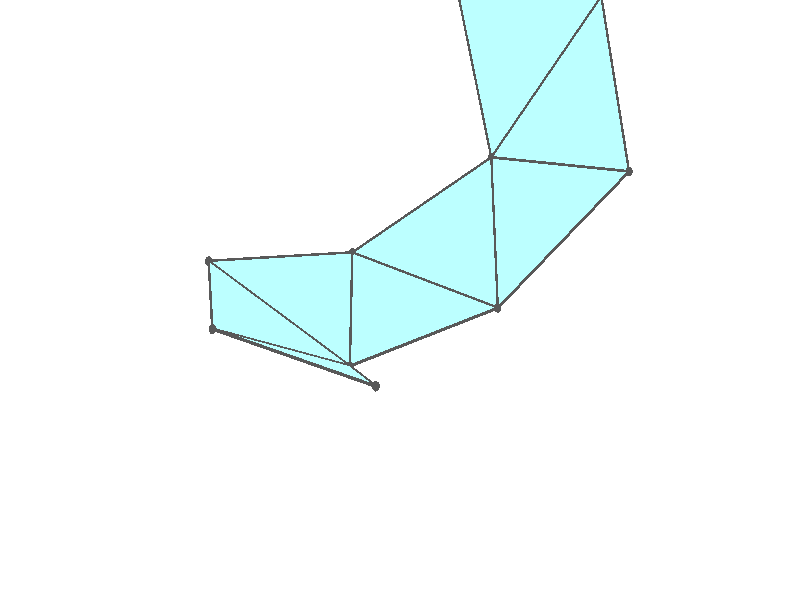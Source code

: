 #version 3.7;
global_settings{assumed_gamma 1.0}
camera{perspective location <18.750000000000000000000000, 10.825317547305481014063844, 12.499999999999996447286321> right <0.133333333333333331482962, -0.230940107675850353485814, -0.000000000000000000000000> up <-0.064951905283832905846353, -0.037499999999999998612221, 0.129903810567665811692706> direction <0.750000000000000111022302, 0.433012701892219298294151, 0.499999999999999944488849> sky <-0.433012701892219298294151, -0.249999999999999944488849, 0.866025403784438707610605> look_at <18.000000000000000000000000, 10.392304845413262270881205, 11.999999999999996447286321>}
light_source{<18.750000000000000000000000, 10.825317547305481014063844, 12.499999999999996447286321> rgb<1.0,1.0,1.0>}
background{rgb<1,1,1>}
union{union{object{union{sphere{<-0.408248290463862795185435, 0.707106781186547461715008, -0.057747735703272073948256>,0.029999999999999998889777}sphere{<-0.408248290463863350296947, -0.707106781186547350692706, -0.057747735703272073948256>,0.029999999999999998889777}sphere{<0.816496580927725923437777, -0.000000000000000199983985, -0.057747735703272073948256>,0.029999999999999998889777}} pigment{rgb<0.1,0.1,0.1>}}object{union{cylinder{<-0.408248290463862795185435, 0.707106781186547461715008, -0.057747735703272073948256>,<-0.408248290463863350296947, -0.707106781186547350692706, -0.057747735703272073948256>,0.010000000000000000208167}cylinder{<-0.408248290463863350296947, -0.707106781186547350692706, -0.057747735703272073948256>,<0.816496580927725923437777, -0.000000000000000199983985, -0.057747735703272073948256>,0.010000000000000000208167}cylinder{<0.816496580927725923437777, -0.000000000000000199983985, -0.057747735703272073948256>,<-0.408248290463862795185435, 0.707106781186547461715008, -0.057747735703272073948256>,0.010000000000000000208167}} pigment{rgb<0.1,0.1,0.1>}}object{polygon{3.000000000000000000000000,<-0.408248290463862795185435, 0.707106781186547461715008, -0.057747735703272073948256>,<-0.408248290463863350296947, -0.707106781186547350692706, -0.057747735703272073948256>,<0.816496580927725923437777, -0.000000000000000199983985, -0.057747735703272073948256>} pigment{rgbft<0.5,1.0,1.0,0.1,0.1>}}}union{object{union{sphere{<-0.408248290463862739674283, 0.707106781186547461715008, -0.057747735703272046192680>,0.029999999999999998889777}sphere{<-0.408248290463863239274644, -0.707106781186547350692706, -0.057747735703272073948256>,0.029999999999999998889777}sphere{<-1.585872182412600528422786, 0.000000000000000705802598, 0.278707267397451996515656>,0.029999999999999998889777}} pigment{rgb<0.1,0.1,0.1>}}object{union{cylinder{<-0.408248290463862739674283, 0.707106781186547461715008, -0.057747735703272046192680>,<-0.408248290463863239274644, -0.707106781186547350692706, -0.057747735703272073948256>,0.010000000000000000208167}cylinder{<-0.408248290463863239274644, -0.707106781186547350692706, -0.057747735703272073948256>,<-1.585872182412600528422786, 0.000000000000000705802598, 0.278707267397451996515656>,0.010000000000000000208167}cylinder{<-1.585872182412600528422786, 0.000000000000000705802598, 0.278707267397451996515656>,<-0.408248290463862739674283, 0.707106781186547461715008, -0.057747735703272046192680>,0.010000000000000000208167}} pigment{rgb<0.1,0.1,0.1>}}object{polygon{3.000000000000000000000000,<-0.408248290463862739674283, 0.707106781186547461715008, -0.057747735703272046192680>,<-0.408248290463863239274644, -0.707106781186547350692706, -0.057747735703272073948256>,<-1.585872182412600528422786, 0.000000000000000705802598, 0.278707267397451996515656>} pigment{rgbft<0.5,1.0,1.0,0.1,0.1>}}}union{object{union{sphere{<-0.408248290463862739674283, 0.707106781186547683759613, -0.057747735703272518037465>,0.029999999999999998889777}sphere{<-1.470789141033276736791890, 1.373405597124382149232247, 0.595745055956333979807482>,0.029999999999999998889777}sphere{<-1.585872182412600750467391, 0.000000000000000888178420, 0.278707267397451718959900>,0.029999999999999998889777}} pigment{rgb<0.1,0.1,0.1>}}object{union{cylinder{<-0.408248290463862739674283, 0.707106781186547683759613, -0.057747735703272518037465>,<-1.470789141033276736791890, 1.373405597124382149232247, 0.595745055956333979807482>,0.010000000000000000208167}cylinder{<-1.470789141033276736791890, 1.373405597124382149232247, 0.595745055956333979807482>,<-1.585872182412600750467391, 0.000000000000000888178420, 0.278707267397451718959900>,0.010000000000000000208167}cylinder{<-1.585872182412600750467391, 0.000000000000000888178420, 0.278707267397451718959900>,<-0.408248290463862739674283, 0.707106781186547683759613, -0.057747735703272518037465>,0.010000000000000000208167}} pigment{rgb<0.1,0.1,0.1>}}object{polygon{3.000000000000000000000000,<-0.408248290463862739674283, 0.707106781186547683759613, -0.057747735703272518037465>,<-1.470789141033276736791890, 1.373405597124382149232247, 0.595745055956333979807482>,<-1.585872182412600750467391, 0.000000000000000888178420, 0.278707267397451718959900>} pigment{rgbft<0.5,1.0,1.0,0.1,0.1>}}}union{object{union{sphere{<-2.472009507541407913322473, 0.587037961182923506697762, 1.211524008855151102181935>,0.029999999999999998889777}sphere{<-1.470789141033276514747286, 1.373405597124382149232247, 0.595745055956333757762877>,0.029999999999999998889777}sphere{<-1.585872182412600750467391, 0.000000000000000915933995, 0.278707267397451552426446>,0.029999999999999998889777}} pigment{rgb<0.1,0.1,0.1>}}object{union{cylinder{<-2.472009507541407913322473, 0.587037961182923506697762, 1.211524008855151102181935>,<-1.470789141033276514747286, 1.373405597124382149232247, 0.595745055956333757762877>,0.010000000000000000208167}cylinder{<-1.470789141033276514747286, 1.373405597124382149232247, 0.595745055956333757762877>,<-1.585872182412600750467391, 0.000000000000000915933995, 0.278707267397451552426446>,0.010000000000000000208167}cylinder{<-1.585872182412600750467391, 0.000000000000000915933995, 0.278707267397451552426446>,<-2.472009507541407913322473, 0.587037961182923506697762, 1.211524008855151102181935>,0.010000000000000000208167}} pigment{rgb<0.1,0.1,0.1>}}object{polygon{3.000000000000000000000000,<-2.472009507541407913322473, 0.587037961182923506697762, 1.211524008855151102181935>,<-1.470789141033276514747286, 1.373405597124382149232247, 0.595745055956333757762877>,<-1.585872182412600750467391, 0.000000000000000915933995, 0.278707267397451552426446>} pigment{rgbft<0.5,1.0,1.0,0.1,0.1>}}}union{object{union{sphere{<-2.472009507541407913322473, 0.587037961182923506697762, 1.211524008855151102181935>,0.029999999999999998889777}sphere{<-2.352907416783882155186802, -0.820246288157788883133037, 1.138272841391874568017784>,0.029999999999999998889777}sphere{<-1.585872182412600972511996, 0.000000000000000666133815, 0.278707267397451163848388>,0.029999999999999998889777}} pigment{rgb<0.1,0.1,0.1>}}object{union{cylinder{<-2.472009507541407913322473, 0.587037961182923506697762, 1.211524008855151102181935>,<-2.352907416783882155186802, -0.820246288157788883133037, 1.138272841391874568017784>,0.010000000000000000208167}cylinder{<-2.352907416783882155186802, -0.820246288157788883133037, 1.138272841391874568017784>,<-1.585872182412600972511996, 0.000000000000000666133815, 0.278707267397451163848388>,0.010000000000000000208167}cylinder{<-1.585872182412600972511996, 0.000000000000000666133815, 0.278707267397451163848388>,<-2.472009507541407913322473, 0.587037961182923506697762, 1.211524008855151102181935>,0.010000000000000000208167}} pigment{rgb<0.1,0.1,0.1>}}object{polygon{3.000000000000000000000000,<-2.472009507541407913322473, 0.587037961182923506697762, 1.211524008855151102181935>,<-2.352907416783882155186802, -0.820246288157788883133037, 1.138272841391874568017784>,<-1.585872182412600972511996, 0.000000000000000666133815, 0.278707267397451163848388>} pigment{rgbft<0.5,1.0,1.0,0.1,0.1>}}}union{object{union{sphere{<0.792936091206299487055276, -1.373405597124381039009222, 0.278707267397451996515656>,0.029999999999999998889777}sphere{<-0.408248290463863128252342, -0.707106781186547239670404, -0.057747735703271879659226>,0.029999999999999998889777}sphere{<0.816496580927725812415474, -0.000000000000000444089210, -0.057747735703271851903651>,0.029999999999999998889777}} pigment{rgb<0.1,0.1,0.1>}}object{union{cylinder{<0.792936091206299487055276, -1.373405597124381039009222, 0.278707267397451996515656>,<-0.408248290463863128252342, -0.707106781186547239670404, -0.057747735703271879659226>,0.010000000000000000208167}cylinder{<-0.408248290463863128252342, -0.707106781186547239670404, -0.057747735703271879659226>,<0.816496580927725812415474, -0.000000000000000444089210, -0.057747735703271851903651>,0.010000000000000000208167}cylinder{<0.816496580927725812415474, -0.000000000000000444089210, -0.057747735703271851903651>,<0.792936091206299487055276, -1.373405597124381039009222, 0.278707267397451996515656>,0.010000000000000000208167}} pigment{rgb<0.1,0.1,0.1>}}object{polygon{3.000000000000000000000000,<0.792936091206299487055276, -1.373405597124381039009222, 0.278707267397451996515656>,<-0.408248290463863128252342, -0.707106781186547239670404, -0.057747735703271879659226>,<0.816496580927725812415474, -0.000000000000000444089210, -0.057747735703271851903651>} pigment{rgbft<0.5,1.0,1.0,0.1,0.1>}}}union{object{union{sphere{<0.792936091206299598077578, -1.373405597124381261053827, 0.278707267397451663448749>,0.029999999999999998889777}sphere{<1.924798707326088376134976, -0.587037961182921952385527, 0.595745055956333979807482>,0.029999999999999998889777}sphere{<0.816496580927725701393172, -0.000000000000000430211422, -0.057747735703272351504012>,0.029999999999999998889777}} pigment{rgb<0.1,0.1,0.1>}}object{union{cylinder{<0.792936091206299598077578, -1.373405597124381261053827, 0.278707267397451663448749>,<1.924798707326088376134976, -0.587037961182921952385527, 0.595745055956333979807482>,0.010000000000000000208167}cylinder{<1.924798707326088376134976, -0.587037961182921952385527, 0.595745055956333979807482>,<0.816496580927725701393172, -0.000000000000000430211422, -0.057747735703272351504012>,0.010000000000000000208167}cylinder{<0.816496580927725701393172, -0.000000000000000430211422, -0.057747735703272351504012>,<0.792936091206299598077578, -1.373405597124381261053827, 0.278707267397451663448749>,0.010000000000000000208167}} pigment{rgb<0.1,0.1,0.1>}}object{polygon{3.000000000000000000000000,<0.792936091206299598077578, -1.373405597124381261053827, 0.278707267397451663448749>,<1.924798707326088376134976, -0.587037961182921952385527, 0.595745055956333979807482>,<0.816496580927725701393172, -0.000000000000000430211422, -0.057747735703272351504012>} pigment{rgbft<0.5,1.0,1.0,0.1,0.1>}}}union{object{union{sphere{<1.790155816969885682610197, 0.820246288157789993356062, 0.558031217195544493314685>,0.029999999999999998889777}sphere{<1.924798707326088820224186, -0.587037961182921952385527, 0.595745055956333979807482>,0.029999999999999998889777}sphere{<0.816496580927725701393172, -0.000000000000000444089210, -0.057747735703272518037465>,0.029999999999999998889777}} pigment{rgb<0.1,0.1,0.1>}}object{union{cylinder{<1.790155816969885682610197, 0.820246288157789993356062, 0.558031217195544493314685>,<1.924798707326088820224186, -0.587037961182921952385527, 0.595745055956333979807482>,0.010000000000000000208167}cylinder{<1.924798707326088820224186, -0.587037961182921952385527, 0.595745055956333979807482>,<0.816496580927725701393172, -0.000000000000000444089210, -0.057747735703272518037465>,0.010000000000000000208167}cylinder{<0.816496580927725701393172, -0.000000000000000444089210, -0.057747735703272518037465>,<1.790155816969885682610197, 0.820246288157789993356062, 0.558031217195544493314685>,0.010000000000000000208167}} pigment{rgb<0.1,0.1,0.1>}}object{polygon{3.000000000000000000000000,<1.790155816969885682610197, 0.820246288157789993356062, 0.558031217195544493314685>,<1.924798707326088820224186, -0.587037961182921952385527, 0.595745055956333979807482>,<0.816496580927725701393172, -0.000000000000000444089210, -0.057747735703272518037465>} pigment{rgbft<0.5,1.0,1.0,0.1,0.1>}}}}
